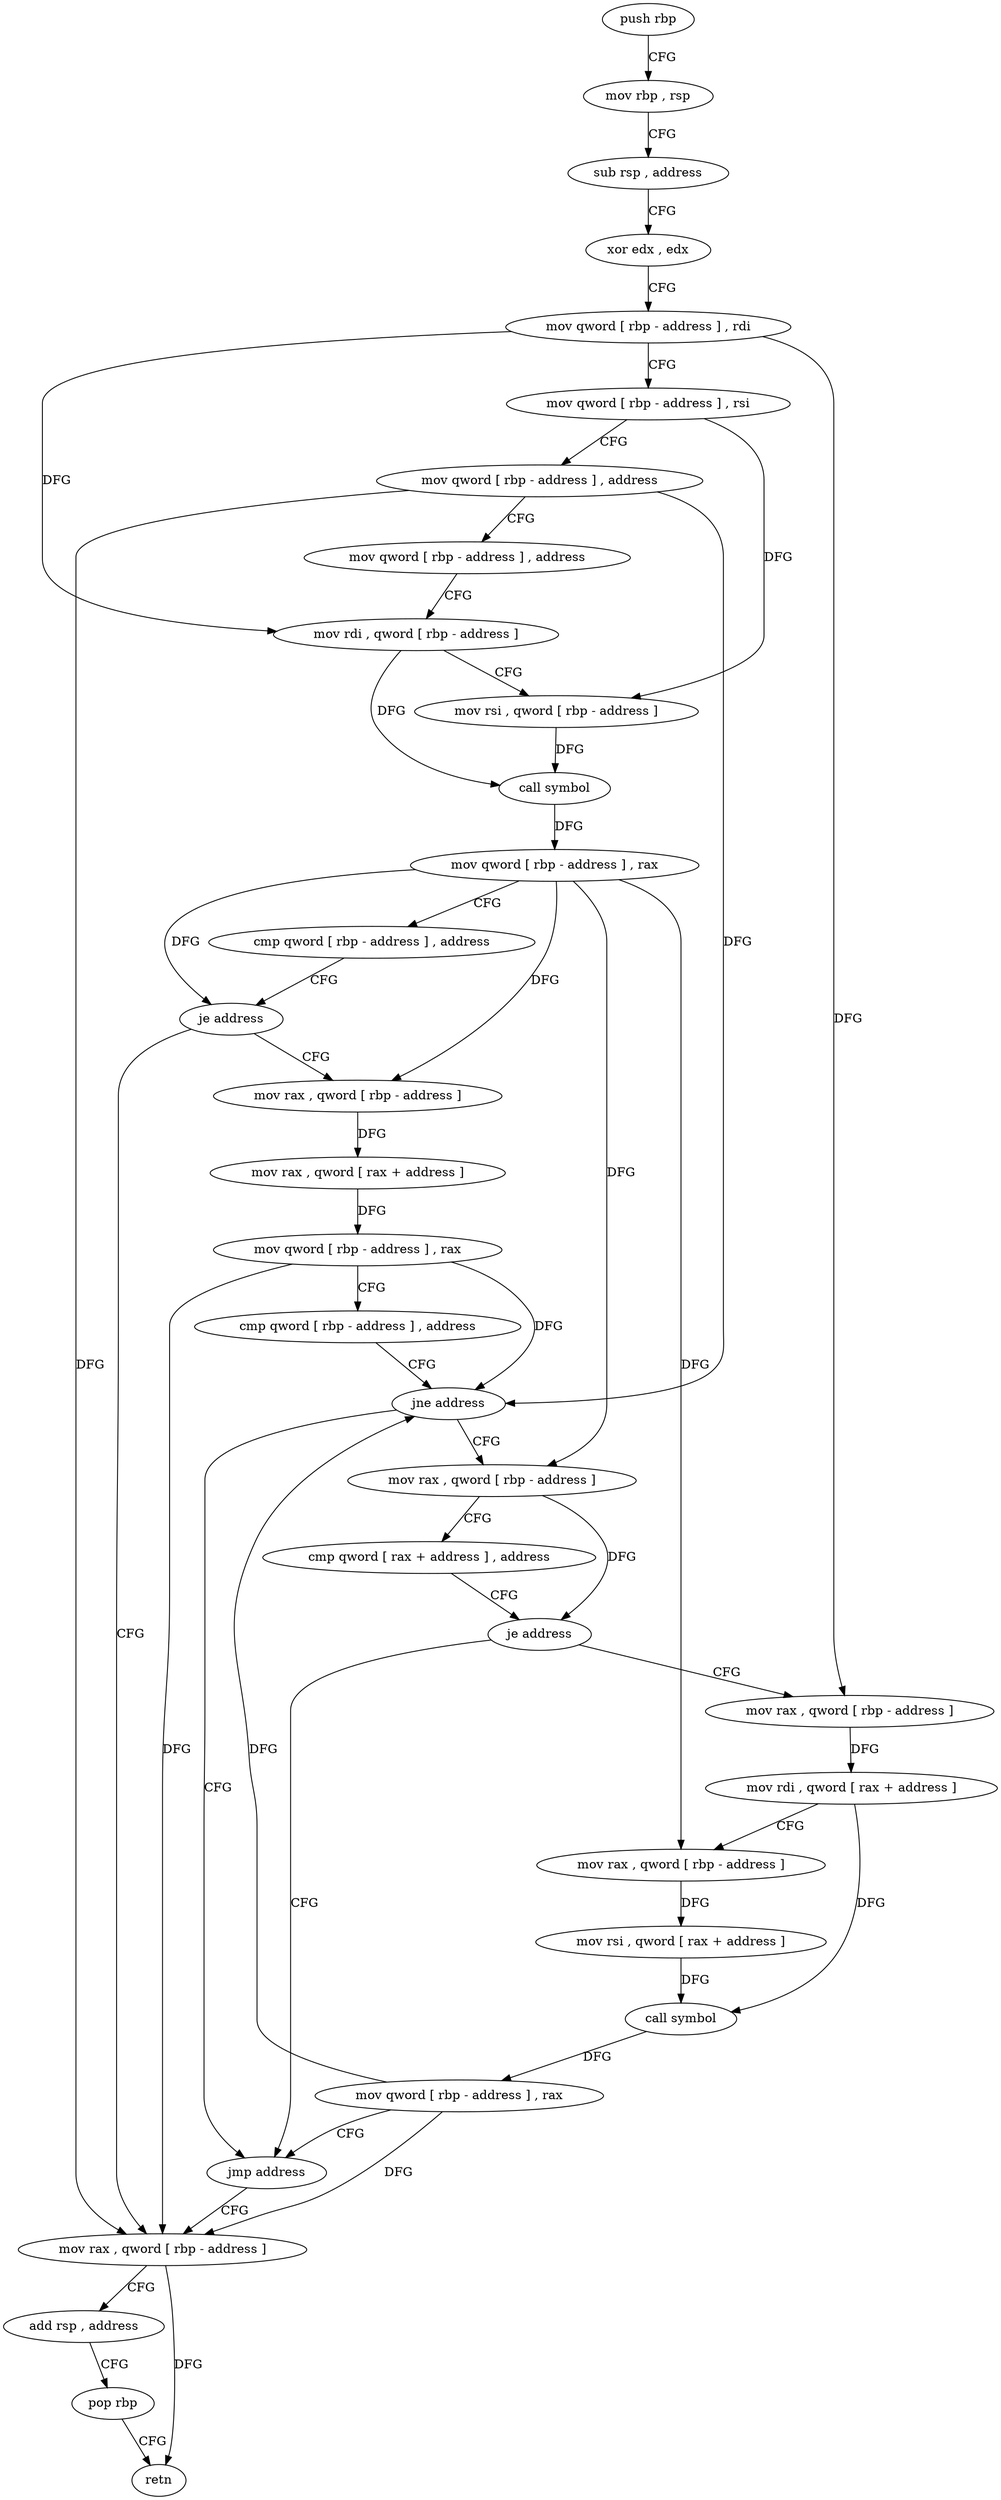 digraph "func" {
"97712" [label = "push rbp" ]
"97713" [label = "mov rbp , rsp" ]
"97716" [label = "sub rsp , address" ]
"97720" [label = "xor edx , edx" ]
"97722" [label = "mov qword [ rbp - address ] , rdi" ]
"97726" [label = "mov qword [ rbp - address ] , rsi" ]
"97730" [label = "mov qword [ rbp - address ] , address" ]
"97738" [label = "mov qword [ rbp - address ] , address" ]
"97746" [label = "mov rdi , qword [ rbp - address ]" ]
"97750" [label = "mov rsi , qword [ rbp - address ]" ]
"97754" [label = "call symbol" ]
"97759" [label = "mov qword [ rbp - address ] , rax" ]
"97763" [label = "cmp qword [ rbp - address ] , address" ]
"97768" [label = "je address" ]
"97842" [label = "mov rax , qword [ rbp - address ]" ]
"97774" [label = "mov rax , qword [ rbp - address ]" ]
"97846" [label = "add rsp , address" ]
"97850" [label = "pop rbp" ]
"97851" [label = "retn" ]
"97778" [label = "mov rax , qword [ rax + address ]" ]
"97782" [label = "mov qword [ rbp - address ] , rax" ]
"97786" [label = "cmp qword [ rbp - address ] , address" ]
"97791" [label = "jne address" ]
"97837" [label = "jmp address" ]
"97797" [label = "mov rax , qword [ rbp - address ]" ]
"97801" [label = "cmp qword [ rax + address ] , address" ]
"97806" [label = "je address" ]
"97812" [label = "mov rax , qword [ rbp - address ]" ]
"97816" [label = "mov rdi , qword [ rax + address ]" ]
"97820" [label = "mov rax , qword [ rbp - address ]" ]
"97824" [label = "mov rsi , qword [ rax + address ]" ]
"97828" [label = "call symbol" ]
"97833" [label = "mov qword [ rbp - address ] , rax" ]
"97712" -> "97713" [ label = "CFG" ]
"97713" -> "97716" [ label = "CFG" ]
"97716" -> "97720" [ label = "CFG" ]
"97720" -> "97722" [ label = "CFG" ]
"97722" -> "97726" [ label = "CFG" ]
"97722" -> "97746" [ label = "DFG" ]
"97722" -> "97812" [ label = "DFG" ]
"97726" -> "97730" [ label = "CFG" ]
"97726" -> "97750" [ label = "DFG" ]
"97730" -> "97738" [ label = "CFG" ]
"97730" -> "97842" [ label = "DFG" ]
"97730" -> "97791" [ label = "DFG" ]
"97738" -> "97746" [ label = "CFG" ]
"97746" -> "97750" [ label = "CFG" ]
"97746" -> "97754" [ label = "DFG" ]
"97750" -> "97754" [ label = "DFG" ]
"97754" -> "97759" [ label = "DFG" ]
"97759" -> "97763" [ label = "CFG" ]
"97759" -> "97768" [ label = "DFG" ]
"97759" -> "97774" [ label = "DFG" ]
"97759" -> "97797" [ label = "DFG" ]
"97759" -> "97820" [ label = "DFG" ]
"97763" -> "97768" [ label = "CFG" ]
"97768" -> "97842" [ label = "CFG" ]
"97768" -> "97774" [ label = "CFG" ]
"97842" -> "97846" [ label = "CFG" ]
"97842" -> "97851" [ label = "DFG" ]
"97774" -> "97778" [ label = "DFG" ]
"97846" -> "97850" [ label = "CFG" ]
"97850" -> "97851" [ label = "CFG" ]
"97778" -> "97782" [ label = "DFG" ]
"97782" -> "97786" [ label = "CFG" ]
"97782" -> "97842" [ label = "DFG" ]
"97782" -> "97791" [ label = "DFG" ]
"97786" -> "97791" [ label = "CFG" ]
"97791" -> "97837" [ label = "CFG" ]
"97791" -> "97797" [ label = "CFG" ]
"97837" -> "97842" [ label = "CFG" ]
"97797" -> "97801" [ label = "CFG" ]
"97797" -> "97806" [ label = "DFG" ]
"97801" -> "97806" [ label = "CFG" ]
"97806" -> "97837" [ label = "CFG" ]
"97806" -> "97812" [ label = "CFG" ]
"97812" -> "97816" [ label = "DFG" ]
"97816" -> "97820" [ label = "CFG" ]
"97816" -> "97828" [ label = "DFG" ]
"97820" -> "97824" [ label = "DFG" ]
"97824" -> "97828" [ label = "DFG" ]
"97828" -> "97833" [ label = "DFG" ]
"97833" -> "97837" [ label = "CFG" ]
"97833" -> "97842" [ label = "DFG" ]
"97833" -> "97791" [ label = "DFG" ]
}
